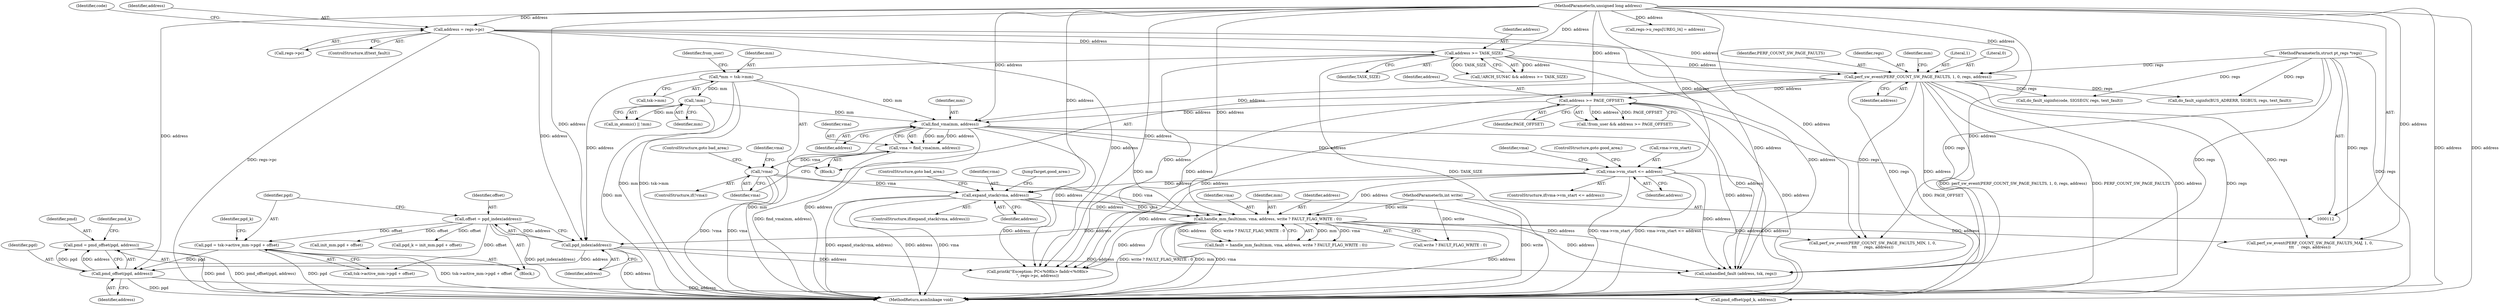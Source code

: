 digraph "0_linux_a8b0ca17b80e92faab46ee7179ba9e99ccb61233_43@pointer" {
"1000511" [label="(Call,pmd = pmd_offset(pgd, address))"];
"1000513" [label="(Call,pmd_offset(pgd, address))"];
"1000475" [label="(Call,pgd = tsk->active_mm->pgd + offset)"];
"1000467" [label="(Call,offset = pgd_index(address))"];
"1000469" [label="(Call,pgd_index(address))"];
"1000156" [label="(Call,address >= TASK_SIZE)"];
"1000144" [label="(Call,address = regs->pc)"];
"1000116" [label="(MethodParameterIn,unsigned long address)"];
"1000243" [label="(Call,handle_mm_fault(mm, vma, address, write ? FAULT_FLAG_WRITE : 0))"];
"1000187" [label="(Call,find_vma(mm, address))"];
"1000163" [label="(Call,!mm)"];
"1000124" [label="(Call,*mm = tsk->mm)"];
"1000181" [label="(Call,address >= PAGE_OFFSET)"];
"1000166" [label="(Call,perf_sw_event(PERF_COUNT_SW_PAGE_FAULTS, 1, 0, regs, address))"];
"1000113" [label="(MethodParameterIn,struct pt_regs *regs)"];
"1000210" [label="(Call,expand_stack(vma, address))"];
"1000191" [label="(Call,!vma)"];
"1000185" [label="(Call,vma = find_vma(mm, address))"];
"1000195" [label="(Call,vma->vm_start <= address)"];
"1000115" [label="(MethodParameterIn,int write)"];
"1000124" [label="(Call,*mm = tsk->mm)"];
"1000467" [label="(Call,offset = pgd_index(address))"];
"1000209" [label="(ControlStructure,if(expand_stack(vma, address)))"];
"1000146" [label="(Call,regs->pc)"];
"1000512" [label="(Identifier,pmd)"];
"1000133" [label="(Identifier,from_user)"];
"1000213" [label="(ControlStructure,goto bad_area;)"];
"1000243" [label="(Call,handle_mm_fault(mm, vma, address, write ? FAULT_FLAG_WRITE : 0))"];
"1000196" [label="(Call,vma->vm_start)"];
"1000211" [label="(Identifier,vma)"];
"1000199" [label="(Identifier,address)"];
"1000393" [label="(Call,regs->u_regs[UREG_I4] = address)"];
"1000171" [label="(Identifier,address)"];
"1000115" [label="(MethodParameterIn,int write)"];
"1000197" [label="(Identifier,vma)"];
"1000278" [label="(Call,perf_sw_event(PERF_COUNT_SW_PAGE_FAULTS_MAJ, 1, 0,\n\t\t\t      regs, address))"];
"1000469" [label="(Call,pgd_index(address))"];
"1000465" [label="(Block,)"];
"1000193" [label="(ControlStructure,goto bad_area;)"];
"1000513" [label="(Call,pmd_offset(pgd, address))"];
"1000158" [label="(Identifier,TASK_SIZE)"];
"1000247" [label="(Call,write ? FAULT_FLAG_WRITE : 0)"];
"1000125" [label="(Identifier,mm)"];
"1000486" [label="(Call,init_mm.pgd + offset)"];
"1000244" [label="(Identifier,mm)"];
"1000190" [label="(ControlStructure,if(!vma))"];
"1000169" [label="(Literal,0)"];
"1000191" [label="(Call,!vma)"];
"1000167" [label="(Identifier,PERF_COUNT_SW_PAGE_FAULTS)"];
"1000116" [label="(MethodParameterIn,unsigned long address)"];
"1000181" [label="(Call,address >= PAGE_OFFSET)"];
"1000484" [label="(Call,pgd_k = init_mm.pgd + offset)"];
"1000468" [label="(Identifier,offset)"];
"1000347" [label="(Call,printk(\"Exception: PC<%08lx> faddr<%08lx>\n\", regs->pc, address))"];
"1000515" [label="(Identifier,address)"];
"1000142" [label="(ControlStructure,if(text_fault))"];
"1000153" [label="(Call,!ARCH_SUN4C && address >= TASK_SIZE)"];
"1000189" [label="(Identifier,address)"];
"1000212" [label="(Identifier,address)"];
"1000113" [label="(MethodParameterIn,struct pt_regs *regs)"];
"1000187" [label="(Call,find_vma(mm, address))"];
"1000514" [label="(Identifier,pgd)"];
"1000163" [label="(Call,!mm)"];
"1000511" [label="(Call,pmd = pmd_offset(pgd, address))"];
"1000170" [label="(Identifier,regs)"];
"1000205" [label="(Identifier,vma)"];
"1000150" [label="(Identifier,code)"];
"1000117" [label="(Block,)"];
"1000214" [label="(JumpTarget,good_area:)"];
"1000182" [label="(Identifier,address)"];
"1000161" [label="(Call,in_atomic() || !mm)"];
"1000195" [label="(Call,vma->vm_start <= address)"];
"1000517" [label="(Identifier,pmd_k)"];
"1000188" [label="(Identifier,mm)"];
"1000485" [label="(Identifier,pgd_k)"];
"1000477" [label="(Call,tsk->active_mm->pgd + offset)"];
"1000246" [label="(Identifier,address)"];
"1000475" [label="(Call,pgd = tsk->active_mm->pgd + offset)"];
"1000156" [label="(Call,address >= TASK_SIZE)"];
"1000431" [label="(Call,unhandled_fault (address, tsk, regs))"];
"1000245" [label="(Identifier,vma)"];
"1000312" [label="(Call,do_fault_siginfo(code, SIGSEGV, regs, text_fault))"];
"1000166" [label="(Call,perf_sw_event(PERF_COUNT_SW_PAGE_FAULTS, 1, 0, regs, address))"];
"1000455" [label="(Call,do_fault_siginfo(BUS_ADRERR, SIGBUS, regs, text_fault))"];
"1000185" [label="(Call,vma = find_vma(mm, address))"];
"1000537" [label="(MethodReturn,asmlinkage void)"];
"1000194" [label="(ControlStructure,if(vma->vm_start <= address))"];
"1000518" [label="(Call,pmd_offset(pgd_k, address))"];
"1000476" [label="(Identifier,pgd)"];
"1000178" [label="(Call,!from_user && address >= PAGE_OFFSET)"];
"1000175" [label="(Identifier,mm)"];
"1000186" [label="(Identifier,vma)"];
"1000144" [label="(Call,address = regs->pc)"];
"1000290" [label="(Call,perf_sw_event(PERF_COUNT_SW_PAGE_FAULTS_MIN, 1, 0,\n\t\t\t      regs, address))"];
"1000192" [label="(Identifier,vma)"];
"1000470" [label="(Identifier,address)"];
"1000210" [label="(Call,expand_stack(vma, address))"];
"1000157" [label="(Identifier,address)"];
"1000241" [label="(Call,fault = handle_mm_fault(mm, vma, address, write ? FAULT_FLAG_WRITE : 0))"];
"1000126" [label="(Call,tsk->mm)"];
"1000168" [label="(Literal,1)"];
"1000164" [label="(Identifier,mm)"];
"1000200" [label="(ControlStructure,goto good_area;)"];
"1000183" [label="(Identifier,PAGE_OFFSET)"];
"1000145" [label="(Identifier,address)"];
"1000511" -> "1000465"  [label="AST: "];
"1000511" -> "1000513"  [label="CFG: "];
"1000512" -> "1000511"  [label="AST: "];
"1000513" -> "1000511"  [label="AST: "];
"1000517" -> "1000511"  [label="CFG: "];
"1000511" -> "1000537"  [label="DDG: pmd_offset(pgd, address)"];
"1000511" -> "1000537"  [label="DDG: pmd"];
"1000513" -> "1000511"  [label="DDG: pgd"];
"1000513" -> "1000511"  [label="DDG: address"];
"1000513" -> "1000515"  [label="CFG: "];
"1000514" -> "1000513"  [label="AST: "];
"1000515" -> "1000513"  [label="AST: "];
"1000513" -> "1000537"  [label="DDG: pgd"];
"1000475" -> "1000513"  [label="DDG: pgd"];
"1000469" -> "1000513"  [label="DDG: address"];
"1000116" -> "1000513"  [label="DDG: address"];
"1000513" -> "1000518"  [label="DDG: address"];
"1000475" -> "1000465"  [label="AST: "];
"1000475" -> "1000477"  [label="CFG: "];
"1000476" -> "1000475"  [label="AST: "];
"1000477" -> "1000475"  [label="AST: "];
"1000485" -> "1000475"  [label="CFG: "];
"1000475" -> "1000537"  [label="DDG: pgd"];
"1000475" -> "1000537"  [label="DDG: tsk->active_mm->pgd + offset"];
"1000467" -> "1000475"  [label="DDG: offset"];
"1000467" -> "1000465"  [label="AST: "];
"1000467" -> "1000469"  [label="CFG: "];
"1000468" -> "1000467"  [label="AST: "];
"1000469" -> "1000467"  [label="AST: "];
"1000476" -> "1000467"  [label="CFG: "];
"1000467" -> "1000537"  [label="DDG: pgd_index(address)"];
"1000469" -> "1000467"  [label="DDG: address"];
"1000467" -> "1000477"  [label="DDG: offset"];
"1000467" -> "1000484"  [label="DDG: offset"];
"1000467" -> "1000486"  [label="DDG: offset"];
"1000469" -> "1000470"  [label="CFG: "];
"1000470" -> "1000469"  [label="AST: "];
"1000469" -> "1000537"  [label="DDG: address"];
"1000469" -> "1000347"  [label="DDG: address"];
"1000469" -> "1000431"  [label="DDG: address"];
"1000156" -> "1000469"  [label="DDG: address"];
"1000144" -> "1000469"  [label="DDG: address"];
"1000243" -> "1000469"  [label="DDG: address"];
"1000116" -> "1000469"  [label="DDG: address"];
"1000156" -> "1000153"  [label="AST: "];
"1000156" -> "1000158"  [label="CFG: "];
"1000157" -> "1000156"  [label="AST: "];
"1000158" -> "1000156"  [label="AST: "];
"1000153" -> "1000156"  [label="CFG: "];
"1000156" -> "1000537"  [label="DDG: TASK_SIZE"];
"1000156" -> "1000153"  [label="DDG: address"];
"1000156" -> "1000153"  [label="DDG: TASK_SIZE"];
"1000144" -> "1000156"  [label="DDG: address"];
"1000116" -> "1000156"  [label="DDG: address"];
"1000156" -> "1000166"  [label="DDG: address"];
"1000156" -> "1000347"  [label="DDG: address"];
"1000156" -> "1000431"  [label="DDG: address"];
"1000144" -> "1000142"  [label="AST: "];
"1000144" -> "1000146"  [label="CFG: "];
"1000145" -> "1000144"  [label="AST: "];
"1000146" -> "1000144"  [label="AST: "];
"1000150" -> "1000144"  [label="CFG: "];
"1000144" -> "1000537"  [label="DDG: regs->pc"];
"1000116" -> "1000144"  [label="DDG: address"];
"1000144" -> "1000166"  [label="DDG: address"];
"1000144" -> "1000347"  [label="DDG: address"];
"1000144" -> "1000431"  [label="DDG: address"];
"1000116" -> "1000112"  [label="AST: "];
"1000116" -> "1000537"  [label="DDG: address"];
"1000116" -> "1000166"  [label="DDG: address"];
"1000116" -> "1000181"  [label="DDG: address"];
"1000116" -> "1000187"  [label="DDG: address"];
"1000116" -> "1000195"  [label="DDG: address"];
"1000116" -> "1000210"  [label="DDG: address"];
"1000116" -> "1000243"  [label="DDG: address"];
"1000116" -> "1000278"  [label="DDG: address"];
"1000116" -> "1000290"  [label="DDG: address"];
"1000116" -> "1000347"  [label="DDG: address"];
"1000116" -> "1000393"  [label="DDG: address"];
"1000116" -> "1000431"  [label="DDG: address"];
"1000116" -> "1000518"  [label="DDG: address"];
"1000243" -> "1000241"  [label="AST: "];
"1000243" -> "1000247"  [label="CFG: "];
"1000244" -> "1000243"  [label="AST: "];
"1000245" -> "1000243"  [label="AST: "];
"1000246" -> "1000243"  [label="AST: "];
"1000247" -> "1000243"  [label="AST: "];
"1000241" -> "1000243"  [label="CFG: "];
"1000243" -> "1000537"  [label="DDG: mm"];
"1000243" -> "1000537"  [label="DDG: vma"];
"1000243" -> "1000537"  [label="DDG: address"];
"1000243" -> "1000537"  [label="DDG: write ? FAULT_FLAG_WRITE : 0"];
"1000243" -> "1000241"  [label="DDG: mm"];
"1000243" -> "1000241"  [label="DDG: vma"];
"1000243" -> "1000241"  [label="DDG: address"];
"1000243" -> "1000241"  [label="DDG: write ? FAULT_FLAG_WRITE : 0"];
"1000187" -> "1000243"  [label="DDG: mm"];
"1000210" -> "1000243"  [label="DDG: vma"];
"1000210" -> "1000243"  [label="DDG: address"];
"1000191" -> "1000243"  [label="DDG: vma"];
"1000195" -> "1000243"  [label="DDG: address"];
"1000115" -> "1000243"  [label="DDG: write"];
"1000243" -> "1000278"  [label="DDG: address"];
"1000243" -> "1000290"  [label="DDG: address"];
"1000243" -> "1000347"  [label="DDG: address"];
"1000243" -> "1000431"  [label="DDG: address"];
"1000187" -> "1000185"  [label="AST: "];
"1000187" -> "1000189"  [label="CFG: "];
"1000188" -> "1000187"  [label="AST: "];
"1000189" -> "1000187"  [label="AST: "];
"1000185" -> "1000187"  [label="CFG: "];
"1000187" -> "1000537"  [label="DDG: mm"];
"1000187" -> "1000537"  [label="DDG: address"];
"1000187" -> "1000185"  [label="DDG: mm"];
"1000187" -> "1000185"  [label="DDG: address"];
"1000163" -> "1000187"  [label="DDG: mm"];
"1000124" -> "1000187"  [label="DDG: mm"];
"1000181" -> "1000187"  [label="DDG: address"];
"1000166" -> "1000187"  [label="DDG: address"];
"1000187" -> "1000195"  [label="DDG: address"];
"1000187" -> "1000347"  [label="DDG: address"];
"1000187" -> "1000431"  [label="DDG: address"];
"1000163" -> "1000161"  [label="AST: "];
"1000163" -> "1000164"  [label="CFG: "];
"1000164" -> "1000163"  [label="AST: "];
"1000161" -> "1000163"  [label="CFG: "];
"1000163" -> "1000537"  [label="DDG: mm"];
"1000163" -> "1000161"  [label="DDG: mm"];
"1000124" -> "1000163"  [label="DDG: mm"];
"1000124" -> "1000117"  [label="AST: "];
"1000124" -> "1000126"  [label="CFG: "];
"1000125" -> "1000124"  [label="AST: "];
"1000126" -> "1000124"  [label="AST: "];
"1000133" -> "1000124"  [label="CFG: "];
"1000124" -> "1000537"  [label="DDG: tsk->mm"];
"1000124" -> "1000537"  [label="DDG: mm"];
"1000181" -> "1000178"  [label="AST: "];
"1000181" -> "1000183"  [label="CFG: "];
"1000182" -> "1000181"  [label="AST: "];
"1000183" -> "1000181"  [label="AST: "];
"1000178" -> "1000181"  [label="CFG: "];
"1000181" -> "1000537"  [label="DDG: address"];
"1000181" -> "1000537"  [label="DDG: PAGE_OFFSET"];
"1000181" -> "1000178"  [label="DDG: address"];
"1000181" -> "1000178"  [label="DDG: PAGE_OFFSET"];
"1000166" -> "1000181"  [label="DDG: address"];
"1000181" -> "1000347"  [label="DDG: address"];
"1000181" -> "1000431"  [label="DDG: address"];
"1000166" -> "1000117"  [label="AST: "];
"1000166" -> "1000171"  [label="CFG: "];
"1000167" -> "1000166"  [label="AST: "];
"1000168" -> "1000166"  [label="AST: "];
"1000169" -> "1000166"  [label="AST: "];
"1000170" -> "1000166"  [label="AST: "];
"1000171" -> "1000166"  [label="AST: "];
"1000175" -> "1000166"  [label="CFG: "];
"1000166" -> "1000537"  [label="DDG: perf_sw_event(PERF_COUNT_SW_PAGE_FAULTS, 1, 0, regs, address)"];
"1000166" -> "1000537"  [label="DDG: PERF_COUNT_SW_PAGE_FAULTS"];
"1000166" -> "1000537"  [label="DDG: address"];
"1000166" -> "1000537"  [label="DDG: regs"];
"1000113" -> "1000166"  [label="DDG: regs"];
"1000166" -> "1000278"  [label="DDG: regs"];
"1000166" -> "1000290"  [label="DDG: regs"];
"1000166" -> "1000312"  [label="DDG: regs"];
"1000166" -> "1000347"  [label="DDG: address"];
"1000166" -> "1000431"  [label="DDG: address"];
"1000166" -> "1000431"  [label="DDG: regs"];
"1000166" -> "1000455"  [label="DDG: regs"];
"1000113" -> "1000112"  [label="AST: "];
"1000113" -> "1000537"  [label="DDG: regs"];
"1000113" -> "1000278"  [label="DDG: regs"];
"1000113" -> "1000290"  [label="DDG: regs"];
"1000113" -> "1000312"  [label="DDG: regs"];
"1000113" -> "1000431"  [label="DDG: regs"];
"1000113" -> "1000455"  [label="DDG: regs"];
"1000210" -> "1000209"  [label="AST: "];
"1000210" -> "1000212"  [label="CFG: "];
"1000211" -> "1000210"  [label="AST: "];
"1000212" -> "1000210"  [label="AST: "];
"1000213" -> "1000210"  [label="CFG: "];
"1000214" -> "1000210"  [label="CFG: "];
"1000210" -> "1000537"  [label="DDG: expand_stack(vma, address)"];
"1000210" -> "1000537"  [label="DDG: address"];
"1000210" -> "1000537"  [label="DDG: vma"];
"1000191" -> "1000210"  [label="DDG: vma"];
"1000195" -> "1000210"  [label="DDG: address"];
"1000210" -> "1000347"  [label="DDG: address"];
"1000210" -> "1000431"  [label="DDG: address"];
"1000191" -> "1000190"  [label="AST: "];
"1000191" -> "1000192"  [label="CFG: "];
"1000192" -> "1000191"  [label="AST: "];
"1000193" -> "1000191"  [label="CFG: "];
"1000197" -> "1000191"  [label="CFG: "];
"1000191" -> "1000537"  [label="DDG: !vma"];
"1000191" -> "1000537"  [label="DDG: vma"];
"1000185" -> "1000191"  [label="DDG: vma"];
"1000185" -> "1000117"  [label="AST: "];
"1000186" -> "1000185"  [label="AST: "];
"1000192" -> "1000185"  [label="CFG: "];
"1000185" -> "1000537"  [label="DDG: find_vma(mm, address)"];
"1000195" -> "1000194"  [label="AST: "];
"1000195" -> "1000199"  [label="CFG: "];
"1000196" -> "1000195"  [label="AST: "];
"1000199" -> "1000195"  [label="AST: "];
"1000200" -> "1000195"  [label="CFG: "];
"1000205" -> "1000195"  [label="CFG: "];
"1000195" -> "1000537"  [label="DDG: vma->vm_start <= address"];
"1000195" -> "1000537"  [label="DDG: address"];
"1000195" -> "1000537"  [label="DDG: vma->vm_start"];
"1000195" -> "1000347"  [label="DDG: address"];
"1000195" -> "1000431"  [label="DDG: address"];
"1000115" -> "1000112"  [label="AST: "];
"1000115" -> "1000537"  [label="DDG: write"];
"1000115" -> "1000247"  [label="DDG: write"];
}
